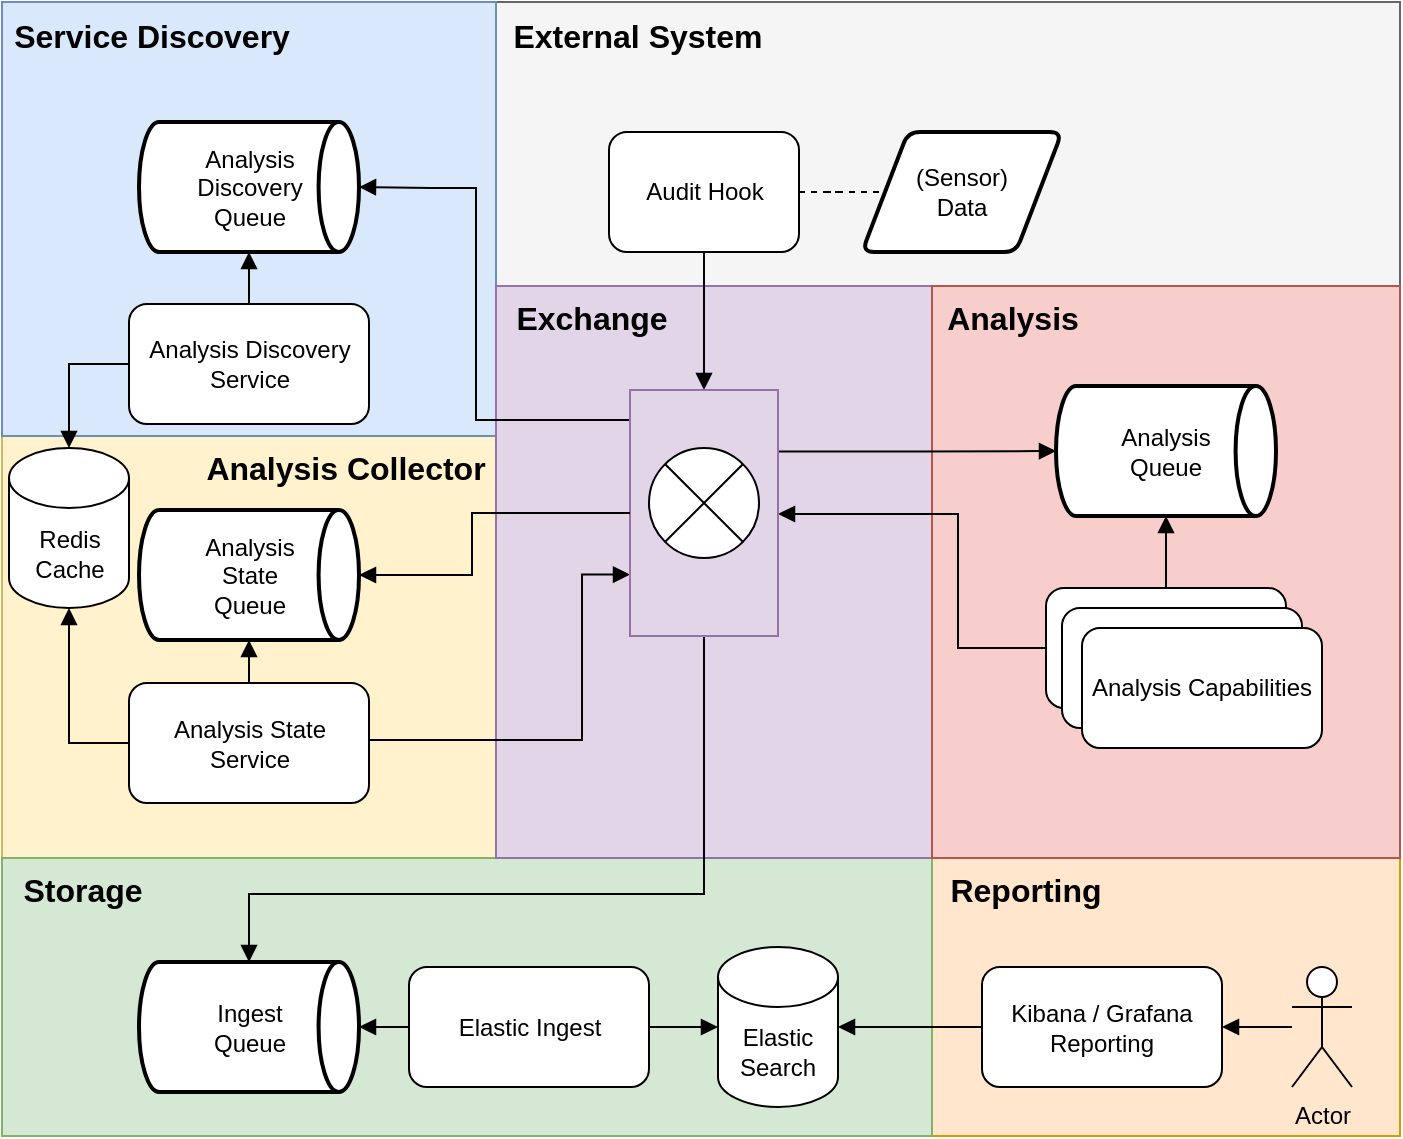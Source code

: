 <mxfile version="15.7.1" type="github">
  <diagram id="jIUITmyzeD87ZEfBDrSX" name="Page-1">
    <mxGraphModel dx="895" dy="990" grid="0" gridSize="10" guides="1" tooltips="1" connect="1" arrows="1" fold="1" page="1" pageScale="1" pageWidth="700" pageHeight="469" math="0" shadow="0">
      <root>
        <mxCell id="0" />
        <mxCell id="1" parent="0" />
        <mxCell id="8Pe6dOlYgh1ihYA8Ivlo-168" value="" style="rounded=0;whiteSpace=wrap;html=1;fontSize=12;fillColor=#fff2cc;align=left;strokeColor=#d6b656;" vertex="1" parent="1">
          <mxGeometry y="-253" width="247" height="212" as="geometry" />
        </mxCell>
        <mxCell id="8Pe6dOlYgh1ihYA8Ivlo-152" value="" style="rounded=0;whiteSpace=wrap;html=1;fontSize=12;fillColor=#ffe6cc;align=left;strokeColor=#d79b00;" vertex="1" parent="1">
          <mxGeometry x="465" y="-41" width="234" height="139" as="geometry" />
        </mxCell>
        <mxCell id="8Pe6dOlYgh1ihYA8Ivlo-136" value="" style="rounded=0;whiteSpace=wrap;html=1;fontSize=12;fillColor=#d5e8d4;align=left;strokeColor=#82b366;" vertex="1" parent="1">
          <mxGeometry y="-41" width="465" height="139" as="geometry" />
        </mxCell>
        <mxCell id="8Pe6dOlYgh1ihYA8Ivlo-113" value="" style="rounded=0;whiteSpace=wrap;html=1;fontSize=12;fillColor=#f5f5f5;align=left;strokeColor=#666666;fontColor=#333333;" vertex="1" parent="1">
          <mxGeometry x="247" y="-469" width="452" height="142" as="geometry" />
        </mxCell>
        <mxCell id="8Pe6dOlYgh1ihYA8Ivlo-114" value="" style="rounded=0;whiteSpace=wrap;html=1;fontSize=12;fillColor=#dae8fc;align=left;strokeColor=#6c8ebf;" vertex="1" parent="1">
          <mxGeometry y="-469" width="247" height="217" as="geometry" />
        </mxCell>
        <mxCell id="8Pe6dOlYgh1ihYA8Ivlo-115" value="" style="rounded=0;whiteSpace=wrap;html=1;fontSize=12;fillColor=#e1d5e7;align=left;strokeColor=#9673a6;" vertex="1" parent="1">
          <mxGeometry x="247" y="-327" width="218" height="286" as="geometry" />
        </mxCell>
        <mxCell id="8Pe6dOlYgh1ihYA8Ivlo-116" value="" style="rounded=0;whiteSpace=wrap;html=1;fontSize=12;fillColor=#f8cecc;align=left;strokeColor=#b85450;" vertex="1" parent="1">
          <mxGeometry x="465" y="-327" width="234" height="286" as="geometry" />
        </mxCell>
        <mxCell id="8Pe6dOlYgh1ihYA8Ivlo-117" value="&lt;font style=&quot;font-size: 16px&quot;&gt;&lt;b&gt;Exchange&lt;/b&gt;&lt;/font&gt;" style="text;html=1;strokeColor=none;fillColor=none;align=center;verticalAlign=middle;whiteSpace=wrap;rounded=0;fontSize=12;" vertex="1" parent="1">
          <mxGeometry x="247.5" y="-327" width="93.5" height="32" as="geometry" />
        </mxCell>
        <mxCell id="8Pe6dOlYgh1ihYA8Ivlo-134" style="edgeStyle=orthogonalEdgeStyle;rounded=0;orthogonalLoop=1;jettySize=auto;html=1;entryX=0;entryY=0.5;entryDx=0;entryDy=0;entryPerimeter=0;fontSize=12;endArrow=block;endFill=1;exitX=1;exitY=0.25;exitDx=0;exitDy=0;" edge="1" parent="1" source="8Pe6dOlYgh1ihYA8Ivlo-144" target="8Pe6dOlYgh1ihYA8Ivlo-126">
          <mxGeometry relative="1" as="geometry">
            <mxPoint x="378" y="-244.5" as="sourcePoint" />
          </mxGeometry>
        </mxCell>
        <mxCell id="8Pe6dOlYgh1ihYA8Ivlo-137" style="edgeStyle=orthogonalEdgeStyle;rounded=0;orthogonalLoop=1;jettySize=auto;html=1;entryX=0.5;entryY=0;entryDx=0;entryDy=0;entryPerimeter=0;fontSize=12;endArrow=block;endFill=1;exitX=0.5;exitY=1;exitDx=0;exitDy=0;" edge="1" parent="1" source="8Pe6dOlYgh1ihYA8Ivlo-144" target="8Pe6dOlYgh1ihYA8Ivlo-135">
          <mxGeometry relative="1" as="geometry">
            <mxPoint x="351" y="-141" as="sourcePoint" />
            <Array as="points">
              <mxPoint x="351" y="-23" />
              <mxPoint x="123" y="-23" />
            </Array>
          </mxGeometry>
        </mxCell>
        <mxCell id="8Pe6dOlYgh1ihYA8Ivlo-120" value="&lt;font style=&quot;font-size: 16px&quot;&gt;&lt;b&gt;External System&lt;/b&gt;&lt;/font&gt;" style="text;html=1;strokeColor=none;fillColor=none;align=center;verticalAlign=middle;whiteSpace=wrap;rounded=0;fontSize=12;" vertex="1" parent="1">
          <mxGeometry x="247" y="-468" width="142" height="32" as="geometry" />
        </mxCell>
        <mxCell id="8Pe6dOlYgh1ihYA8Ivlo-123" style="edgeStyle=orthogonalEdgeStyle;rounded=0;orthogonalLoop=1;jettySize=auto;html=1;fontSize=12;endArrow=block;endFill=1;entryX=0.5;entryY=0;entryDx=0;entryDy=0;" edge="1" parent="1" source="8Pe6dOlYgh1ihYA8Ivlo-121" target="8Pe6dOlYgh1ihYA8Ivlo-144">
          <mxGeometry relative="1" as="geometry">
            <mxPoint x="350.5" y="-272" as="targetPoint" />
          </mxGeometry>
        </mxCell>
        <mxCell id="8Pe6dOlYgh1ihYA8Ivlo-178" style="edgeStyle=orthogonalEdgeStyle;rounded=0;orthogonalLoop=1;jettySize=auto;html=1;entryX=0;entryY=0.5;entryDx=0;entryDy=0;fontSize=12;endArrow=none;endFill=0;dashed=1;" edge="1" parent="1" source="8Pe6dOlYgh1ihYA8Ivlo-121" target="8Pe6dOlYgh1ihYA8Ivlo-177">
          <mxGeometry relative="1" as="geometry" />
        </mxCell>
        <mxCell id="8Pe6dOlYgh1ihYA8Ivlo-121" value="Audit Hook" style="rounded=1;whiteSpace=wrap;html=1;" vertex="1" parent="1">
          <mxGeometry x="303.5" y="-404" width="95" height="60" as="geometry" />
        </mxCell>
        <mxCell id="8Pe6dOlYgh1ihYA8Ivlo-124" value="&lt;font style=&quot;font-size: 16px&quot;&gt;&lt;b&gt;Analysis&lt;/b&gt;&lt;/font&gt;" style="text;html=1;strokeColor=none;fillColor=none;align=center;verticalAlign=middle;whiteSpace=wrap;rounded=0;fontSize=12;" vertex="1" parent="1">
          <mxGeometry x="465" y="-327" width="81" height="32" as="geometry" />
        </mxCell>
        <mxCell id="8Pe6dOlYgh1ihYA8Ivlo-125" value="&lt;font style=&quot;font-size: 16px&quot;&gt;&lt;b&gt;Service Discovery&lt;/b&gt;&lt;/font&gt;" style="text;html=1;strokeColor=none;fillColor=none;align=center;verticalAlign=middle;whiteSpace=wrap;rounded=0;fontSize=12;" vertex="1" parent="1">
          <mxGeometry y="-468" width="150" height="32" as="geometry" />
        </mxCell>
        <mxCell id="8Pe6dOlYgh1ihYA8Ivlo-126" value="Analysis &lt;br&gt;Queue" style="strokeWidth=2;html=1;shape=mxgraph.flowchart.direct_data;whiteSpace=wrap;" vertex="1" parent="1">
          <mxGeometry x="527" y="-277" width="110" height="65" as="geometry" />
        </mxCell>
        <mxCell id="8Pe6dOlYgh1ihYA8Ivlo-127" value="Analysis&lt;br&gt;State&lt;br&gt;Queue" style="strokeWidth=2;html=1;shape=mxgraph.flowchart.direct_data;whiteSpace=wrap;" vertex="1" parent="1">
          <mxGeometry x="68.5" y="-215" width="110" height="65" as="geometry" />
        </mxCell>
        <mxCell id="8Pe6dOlYgh1ihYA8Ivlo-163" value="" style="edgeStyle=orthogonalEdgeStyle;rounded=0;orthogonalLoop=1;jettySize=auto;html=1;fontSize=12;endArrow=block;endFill=1;" edge="1" parent="1" source="8Pe6dOlYgh1ihYA8Ivlo-129" target="8Pe6dOlYgh1ihYA8Ivlo-162">
          <mxGeometry relative="1" as="geometry" />
        </mxCell>
        <mxCell id="8Pe6dOlYgh1ihYA8Ivlo-175" style="edgeStyle=orthogonalEdgeStyle;rounded=0;orthogonalLoop=1;jettySize=auto;html=1;entryX=0.5;entryY=0;entryDx=0;entryDy=0;entryPerimeter=0;fontSize=12;endArrow=block;endFill=1;exitX=0;exitY=0.5;exitDx=0;exitDy=0;" edge="1" parent="1" source="8Pe6dOlYgh1ihYA8Ivlo-129" target="8Pe6dOlYgh1ihYA8Ivlo-170">
          <mxGeometry relative="1" as="geometry" />
        </mxCell>
        <mxCell id="8Pe6dOlYgh1ihYA8Ivlo-129" value="Analysis Discovery&lt;br&gt;Service" style="rounded=1;whiteSpace=wrap;html=1;" vertex="1" parent="1">
          <mxGeometry x="63.5" y="-318" width="120" height="60" as="geometry" />
        </mxCell>
        <mxCell id="8Pe6dOlYgh1ihYA8Ivlo-171" style="edgeStyle=orthogonalEdgeStyle;rounded=0;orthogonalLoop=1;jettySize=auto;html=1;entryX=0.5;entryY=1;entryDx=0;entryDy=0;entryPerimeter=0;fontSize=12;endArrow=block;endFill=1;exitX=0;exitY=0.5;exitDx=0;exitDy=0;" edge="1" parent="1" source="8Pe6dOlYgh1ihYA8Ivlo-130" target="8Pe6dOlYgh1ihYA8Ivlo-170">
          <mxGeometry relative="1" as="geometry" />
        </mxCell>
        <mxCell id="8Pe6dOlYgh1ihYA8Ivlo-172" style="edgeStyle=orthogonalEdgeStyle;rounded=0;orthogonalLoop=1;jettySize=auto;html=1;fontSize=12;endArrow=block;endFill=1;" edge="1" parent="1" source="8Pe6dOlYgh1ihYA8Ivlo-130" target="8Pe6dOlYgh1ihYA8Ivlo-127">
          <mxGeometry relative="1" as="geometry" />
        </mxCell>
        <mxCell id="8Pe6dOlYgh1ihYA8Ivlo-176" style="edgeStyle=orthogonalEdgeStyle;rounded=0;orthogonalLoop=1;jettySize=auto;html=1;entryX=0;entryY=0.75;entryDx=0;entryDy=0;fontSize=12;endArrow=block;endFill=1;" edge="1" parent="1" source="8Pe6dOlYgh1ihYA8Ivlo-130" target="8Pe6dOlYgh1ihYA8Ivlo-144">
          <mxGeometry relative="1" as="geometry">
            <Array as="points">
              <mxPoint x="290" y="-100" />
              <mxPoint x="290" y="-183" />
            </Array>
          </mxGeometry>
        </mxCell>
        <mxCell id="8Pe6dOlYgh1ihYA8Ivlo-130" value="Analysis State&lt;br&gt;Service" style="rounded=1;whiteSpace=wrap;html=1;" vertex="1" parent="1">
          <mxGeometry x="63.5" y="-128.5" width="120" height="60" as="geometry" />
        </mxCell>
        <mxCell id="8Pe6dOlYgh1ihYA8Ivlo-135" value="Ingest&lt;br&gt;Queue" style="strokeWidth=2;html=1;shape=mxgraph.flowchart.direct_data;whiteSpace=wrap;" vertex="1" parent="1">
          <mxGeometry x="68.5" y="11" width="110" height="65" as="geometry" />
        </mxCell>
        <mxCell id="8Pe6dOlYgh1ihYA8Ivlo-141" style="edgeStyle=orthogonalEdgeStyle;rounded=0;orthogonalLoop=1;jettySize=auto;html=1;fontSize=12;endArrow=block;endFill=1;exitX=0.5;exitY=0;exitDx=0;exitDy=0;" edge="1" parent="1" source="8Pe6dOlYgh1ihYA8Ivlo-138" target="8Pe6dOlYgh1ihYA8Ivlo-126">
          <mxGeometry relative="1" as="geometry" />
        </mxCell>
        <mxCell id="8Pe6dOlYgh1ihYA8Ivlo-138" value="" style="rounded=1;whiteSpace=wrap;html=1;" vertex="1" parent="1">
          <mxGeometry x="522" y="-176" width="120" height="60" as="geometry" />
        </mxCell>
        <mxCell id="8Pe6dOlYgh1ihYA8Ivlo-142" style="edgeStyle=orthogonalEdgeStyle;rounded=0;orthogonalLoop=1;jettySize=auto;html=1;entryX=1;entryY=0.5;entryDx=0;entryDy=0;fontSize=12;endArrow=block;endFill=1;exitX=0;exitY=0.5;exitDx=0;exitDy=0;" edge="1" parent="1" source="8Pe6dOlYgh1ihYA8Ivlo-138" target="8Pe6dOlYgh1ihYA8Ivlo-144">
          <mxGeometry relative="1" as="geometry">
            <mxPoint x="378.0" y="-174.5" as="targetPoint" />
            <Array as="points">
              <mxPoint x="478" y="-146" />
              <mxPoint x="478" y="-213" />
              <mxPoint x="388" y="-213" />
            </Array>
          </mxGeometry>
        </mxCell>
        <mxCell id="8Pe6dOlYgh1ihYA8Ivlo-139" value="" style="rounded=1;whiteSpace=wrap;html=1;" vertex="1" parent="1">
          <mxGeometry x="530" y="-166" width="120" height="60" as="geometry" />
        </mxCell>
        <mxCell id="8Pe6dOlYgh1ihYA8Ivlo-140" value="Analysis Capabilities" style="rounded=1;whiteSpace=wrap;html=1;" vertex="1" parent="1">
          <mxGeometry x="540" y="-156" width="120" height="60" as="geometry" />
        </mxCell>
        <mxCell id="8Pe6dOlYgh1ihYA8Ivlo-167" style="edgeStyle=orthogonalEdgeStyle;rounded=0;orthogonalLoop=1;jettySize=auto;html=1;exitX=0;exitY=0.25;exitDx=0;exitDy=0;entryX=1;entryY=0.5;entryDx=0;entryDy=0;entryPerimeter=0;fontSize=12;endArrow=block;endFill=1;" edge="1" parent="1" source="8Pe6dOlYgh1ihYA8Ivlo-144" target="8Pe6dOlYgh1ihYA8Ivlo-162">
          <mxGeometry relative="1" as="geometry">
            <Array as="points">
              <mxPoint x="314" y="-260" />
              <mxPoint x="237" y="-260" />
              <mxPoint x="237" y="-376" />
              <mxPoint x="215" y="-376" />
            </Array>
          </mxGeometry>
        </mxCell>
        <mxCell id="8Pe6dOlYgh1ihYA8Ivlo-144" value="" style="rounded=0;whiteSpace=wrap;html=1;fontSize=12;fillColor=#e1d5e7;align=left;strokeColor=#9673a6;" vertex="1" parent="1">
          <mxGeometry x="314" y="-275" width="74" height="123" as="geometry" />
        </mxCell>
        <mxCell id="8Pe6dOlYgh1ihYA8Ivlo-150" style="edgeStyle=orthogonalEdgeStyle;rounded=0;orthogonalLoop=1;jettySize=auto;html=1;fontSize=12;endArrow=block;endFill=1;" edge="1" parent="1" source="8Pe6dOlYgh1ihYA8Ivlo-145" target="8Pe6dOlYgh1ihYA8Ivlo-135">
          <mxGeometry relative="1" as="geometry" />
        </mxCell>
        <mxCell id="8Pe6dOlYgh1ihYA8Ivlo-151" style="edgeStyle=orthogonalEdgeStyle;rounded=0;orthogonalLoop=1;jettySize=auto;html=1;fontSize=12;endArrow=block;endFill=1;" edge="1" parent="1" source="8Pe6dOlYgh1ihYA8Ivlo-145" target="8Pe6dOlYgh1ihYA8Ivlo-146">
          <mxGeometry relative="1" as="geometry" />
        </mxCell>
        <mxCell id="8Pe6dOlYgh1ihYA8Ivlo-145" value="Elastic Ingest" style="rounded=1;whiteSpace=wrap;html=1;" vertex="1" parent="1">
          <mxGeometry x="203.5" y="13.5" width="120" height="60" as="geometry" />
        </mxCell>
        <mxCell id="8Pe6dOlYgh1ihYA8Ivlo-146" value="Elastic&lt;br&gt;Search" style="shape=cylinder3;whiteSpace=wrap;html=1;boundedLbl=1;backgroundOutline=1;size=15;" vertex="1" parent="1">
          <mxGeometry x="358" y="3.5" width="60" height="80" as="geometry" />
        </mxCell>
        <mxCell id="8Pe6dOlYgh1ihYA8Ivlo-173" style="edgeStyle=orthogonalEdgeStyle;rounded=0;orthogonalLoop=1;jettySize=auto;html=1;entryX=1;entryY=0.5;entryDx=0;entryDy=0;entryPerimeter=0;fontSize=12;endArrow=block;endFill=1;exitX=0;exitY=0.5;exitDx=0;exitDy=0;" edge="1" parent="1" source="8Pe6dOlYgh1ihYA8Ivlo-144" target="8Pe6dOlYgh1ihYA8Ivlo-127">
          <mxGeometry relative="1" as="geometry">
            <mxPoint x="312" y="-218" as="sourcePoint" />
            <Array as="points">
              <mxPoint x="235" y="-213" />
              <mxPoint x="235" y="-183" />
            </Array>
          </mxGeometry>
        </mxCell>
        <mxCell id="8Pe6dOlYgh1ihYA8Ivlo-148" value="" style="shape=sumEllipse;perimeter=ellipsePerimeter;whiteSpace=wrap;html=1;backgroundOutline=1;fontSize=12;fillColor=#FFFFFF;" vertex="1" parent="1">
          <mxGeometry x="323.5" y="-246" width="55" height="55" as="geometry" />
        </mxCell>
        <mxCell id="8Pe6dOlYgh1ihYA8Ivlo-149" value="&lt;font style=&quot;font-size: 16px&quot;&gt;&lt;b&gt;Storage&lt;/b&gt;&lt;/font&gt;" style="text;html=1;strokeColor=none;fillColor=none;align=center;verticalAlign=middle;whiteSpace=wrap;rounded=0;fontSize=12;" vertex="1" parent="1">
          <mxGeometry y="-41" width="81" height="32" as="geometry" />
        </mxCell>
        <mxCell id="8Pe6dOlYgh1ihYA8Ivlo-157" style="edgeStyle=orthogonalEdgeStyle;rounded=0;orthogonalLoop=1;jettySize=auto;html=1;fontSize=12;endArrow=block;endFill=1;" edge="1" parent="1" source="8Pe6dOlYgh1ihYA8Ivlo-153" target="8Pe6dOlYgh1ihYA8Ivlo-155">
          <mxGeometry relative="1" as="geometry" />
        </mxCell>
        <mxCell id="8Pe6dOlYgh1ihYA8Ivlo-153" value="Actor" style="shape=umlActor;verticalLabelPosition=bottom;verticalAlign=top;html=1;outlineConnect=0;fontSize=12;fillColor=#FFFFFF;" vertex="1" parent="1">
          <mxGeometry x="645" y="13.5" width="30" height="60" as="geometry" />
        </mxCell>
        <mxCell id="8Pe6dOlYgh1ihYA8Ivlo-156" style="edgeStyle=orthogonalEdgeStyle;rounded=0;orthogonalLoop=1;jettySize=auto;html=1;fontSize=12;endArrow=block;endFill=1;" edge="1" parent="1" source="8Pe6dOlYgh1ihYA8Ivlo-155" target="8Pe6dOlYgh1ihYA8Ivlo-146">
          <mxGeometry relative="1" as="geometry" />
        </mxCell>
        <mxCell id="8Pe6dOlYgh1ihYA8Ivlo-155" value="Kibana / Grafana&lt;br&gt;Reporting" style="rounded=1;whiteSpace=wrap;html=1;" vertex="1" parent="1">
          <mxGeometry x="490" y="13.5" width="120" height="60" as="geometry" />
        </mxCell>
        <mxCell id="8Pe6dOlYgh1ihYA8Ivlo-161" value="&lt;font style=&quot;font-size: 16px&quot;&gt;&lt;b&gt;Reporting&lt;/b&gt;&lt;/font&gt;" style="text;html=1;strokeColor=none;fillColor=none;align=center;verticalAlign=middle;whiteSpace=wrap;rounded=0;fontSize=12;" vertex="1" parent="1">
          <mxGeometry x="465" y="-41" width="94" height="32" as="geometry" />
        </mxCell>
        <mxCell id="8Pe6dOlYgh1ihYA8Ivlo-162" value="Analysis &lt;br&gt;Discovery &lt;br&gt;Queue" style="strokeWidth=2;html=1;shape=mxgraph.flowchart.direct_data;whiteSpace=wrap;" vertex="1" parent="1">
          <mxGeometry x="68.5" y="-409" width="110" height="65" as="geometry" />
        </mxCell>
        <mxCell id="8Pe6dOlYgh1ihYA8Ivlo-169" value="&lt;font style=&quot;font-size: 16px&quot;&gt;&lt;b&gt;Analysis Collector&lt;/b&gt;&lt;/font&gt;" style="text;html=1;strokeColor=none;fillColor=none;align=center;verticalAlign=middle;whiteSpace=wrap;rounded=0;fontSize=12;" vertex="1" parent="1">
          <mxGeometry x="97" y="-252" width="150" height="32" as="geometry" />
        </mxCell>
        <mxCell id="8Pe6dOlYgh1ihYA8Ivlo-170" value="Redis&lt;br&gt;Cache" style="shape=cylinder3;whiteSpace=wrap;html=1;boundedLbl=1;backgroundOutline=1;size=15;fontSize=12;fillColor=#FFFFFF;align=center;" vertex="1" parent="1">
          <mxGeometry x="3.5" y="-246" width="60" height="80" as="geometry" />
        </mxCell>
        <mxCell id="8Pe6dOlYgh1ihYA8Ivlo-177" value="(Sensor)&lt;br&gt;Data" style="shape=parallelogram;html=1;strokeWidth=2;perimeter=parallelogramPerimeter;whiteSpace=wrap;rounded=1;arcSize=12;size=0.23;fontSize=12;fillColor=#FFFFFF;align=center;" vertex="1" parent="1">
          <mxGeometry x="430" y="-404" width="100" height="60" as="geometry" />
        </mxCell>
      </root>
    </mxGraphModel>
  </diagram>
</mxfile>
